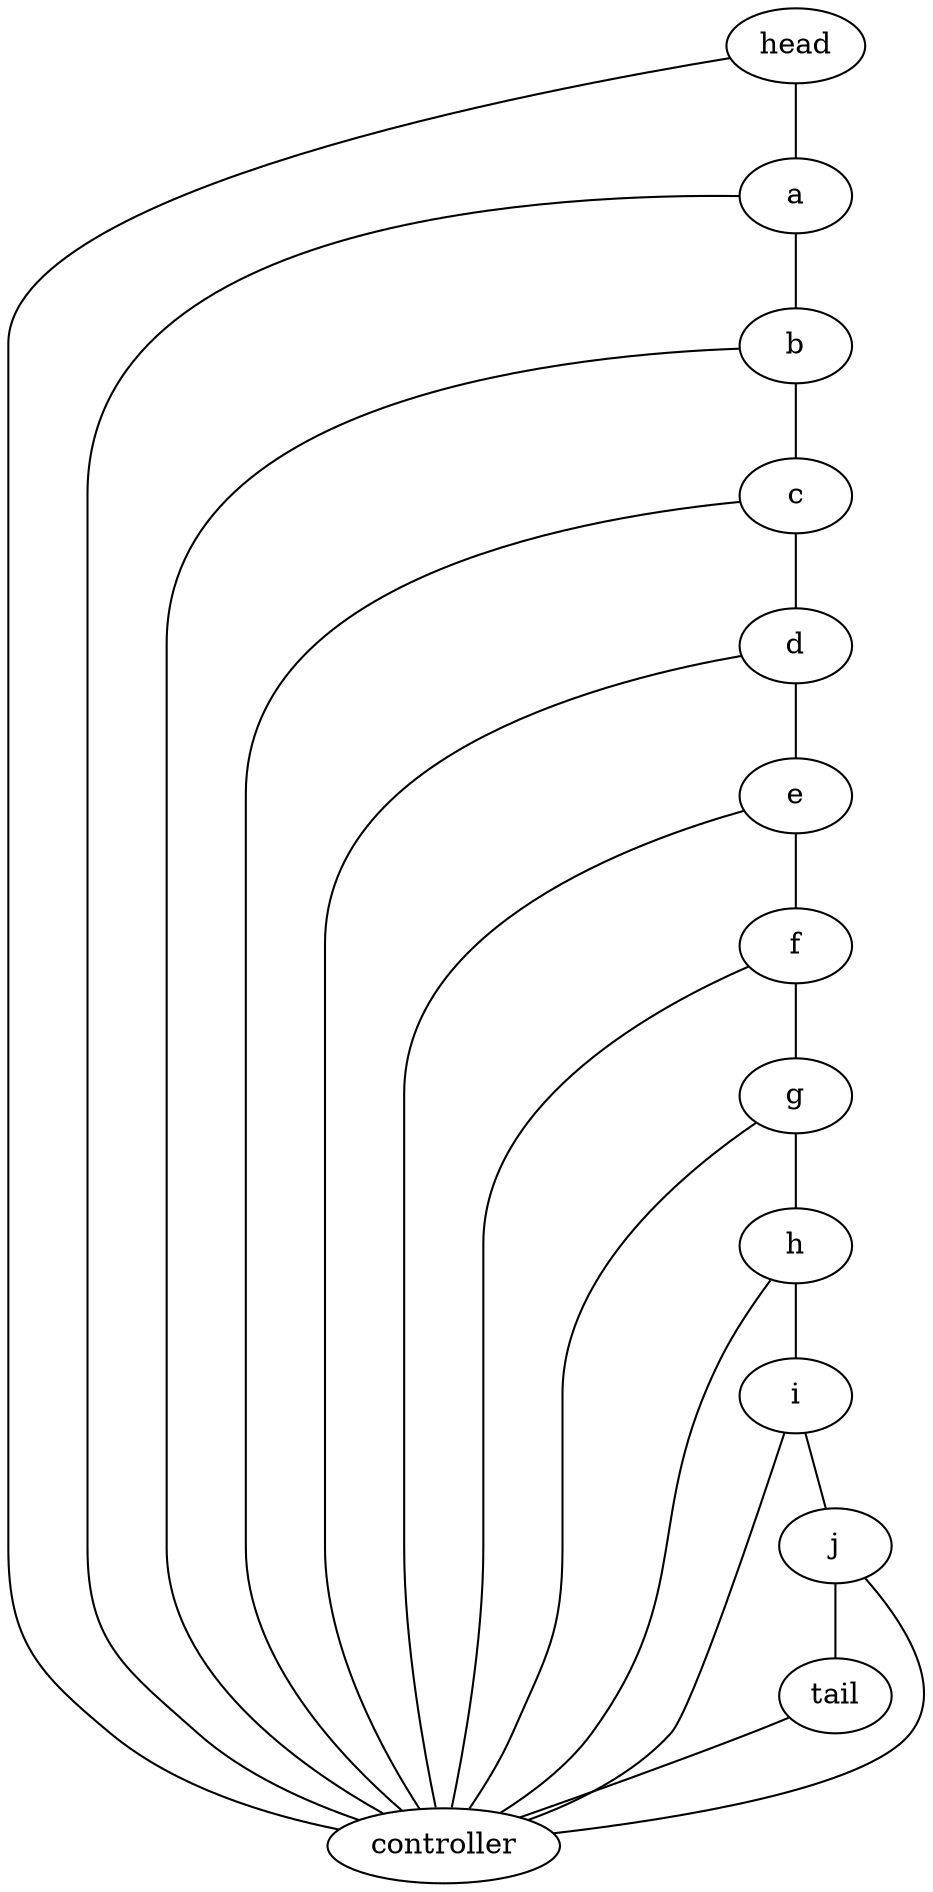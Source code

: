 
graph test {
    // global settings for measurements
    counterexportfile="counters"
    flowexport=text
    flowsampling=1.0
    pktsampling=1.0
    exportcycle=60
    counterexport=True
    counterexportinterval=1
    longflowtmo=60
    flowinactivetmo=60
    measurementnodes="a"


    head [ 
        type="OpenflowSwitch"
        autoack="False"
        ipdests="10.1.0.0/16"
        traffic="m1"

        // harpoon
        // m1="modulator start=0.0 generator=s1 profile=((3600,),(10,))"
        // s1="harpoon ipsrc=10.1.1.0/24 ipdst=10.3.1.0/24 flowsize=pareto(5000,1.2) flowstart=exponential(10.0) ipproto=randomchoice(6) sport=randomchoice(22,80,443) dport=randomunifint(1025,65535) lossrate=randomchoice(0.001)"

        // udp vbr flows 
        m1="modulator start=0 generator=s1 profile=((3600,),(1,))"
        s1="simple ipsrc=10.1.1.0/24 ipdst=10.3.1.0/24 flowlets=1 dport=randomunifint(1024,65535) sport=randomunifint(1024,65535) ipproto=udp pkts=randomchoice(8333) bytes=randomchoice(12500000) continuous=True fps=1"
    ];

    tail [ 
        type="OpenflowSwitch"
        autoack="False"
        ipdests="10.3.0.0/16 10.4.0.0/16 10.0.0.0/8" 
    ];

    controller [
        type="OpenflowController"
	    components="pox.forwarding.l2_learning"
    ];

    a [
        type="OpenflowSwitch"
        autoack="False"
    ]

    b [
        type="OpenflowSwitch"
        autoack="False"
    ]

    c [
        type="OpenflowSwitch"
        autoack="False"
    ]

    d [
        type="OpenflowSwitch"
        autoack="False"
    ]

    e [
        type="OpenflowSwitch"
        autoack="False"
    ]

    f [
        type="OpenflowSwitch"
        autoack="False"
    ]

    g [
        type="OpenflowSwitch"
        autoack="False"
    ]

    h [
        type="OpenflowSwitch"
        autoack="False"
    ]

    i [
        type="OpenflowSwitch"
        autoack="False"
    ]

    j [
        type="OpenflowSwitch"
        autoack="False"
    ]

        head -- a [weight=10, capacity=1000000000, delay=0.01 ];

        head -- controller [ capacity=1000000000, delay=0.01 ]

        a -- b [weight=10, capacity=1000000000, delay=0.01 ];

        a -- controller [ capacity=1000000000, delay=0.01 ]

        b -- c [weight=10, capacity=1000000000, delay=0.01 ];

        b -- controller [ capacity=1000000000, delay=0.01 ]

        c -- d [weight=10, capacity=1000000000, delay=0.01 ];

        c -- controller [ capacity=1000000000, delay=0.01 ]

        d -- e [weight=10, capacity=1000000000, delay=0.01 ];

        d -- controller [ capacity=1000000000, delay=0.01 ]

        e -- f [weight=10, capacity=1000000000, delay=0.01 ];

        e -- controller [ capacity=1000000000, delay=0.01 ]

        f -- g [weight=10, capacity=1000000000, delay=0.01 ];

        f -- controller [ capacity=1000000000, delay=0.01 ]

        g -- h [weight=10, capacity=1000000000, delay=0.01 ];

        g -- controller [ capacity=1000000000, delay=0.01 ]

        h -- i [weight=10, capacity=1000000000, delay=0.01 ];

        h -- controller [ capacity=1000000000, delay=0.01 ]

        i -- j [weight=10, capacity=1000000000, delay=0.01 ];

        i -- controller [ capacity=1000000000, delay=0.01 ]

        j -- tail [weight=10, capacity=1000000000, delay=0.01 ];

        j -- controller [ capacity=1000000000, delay=0.01 ]

        tail -- controller [ capacity=1000000000, delay=0.01 ]

    }
    
